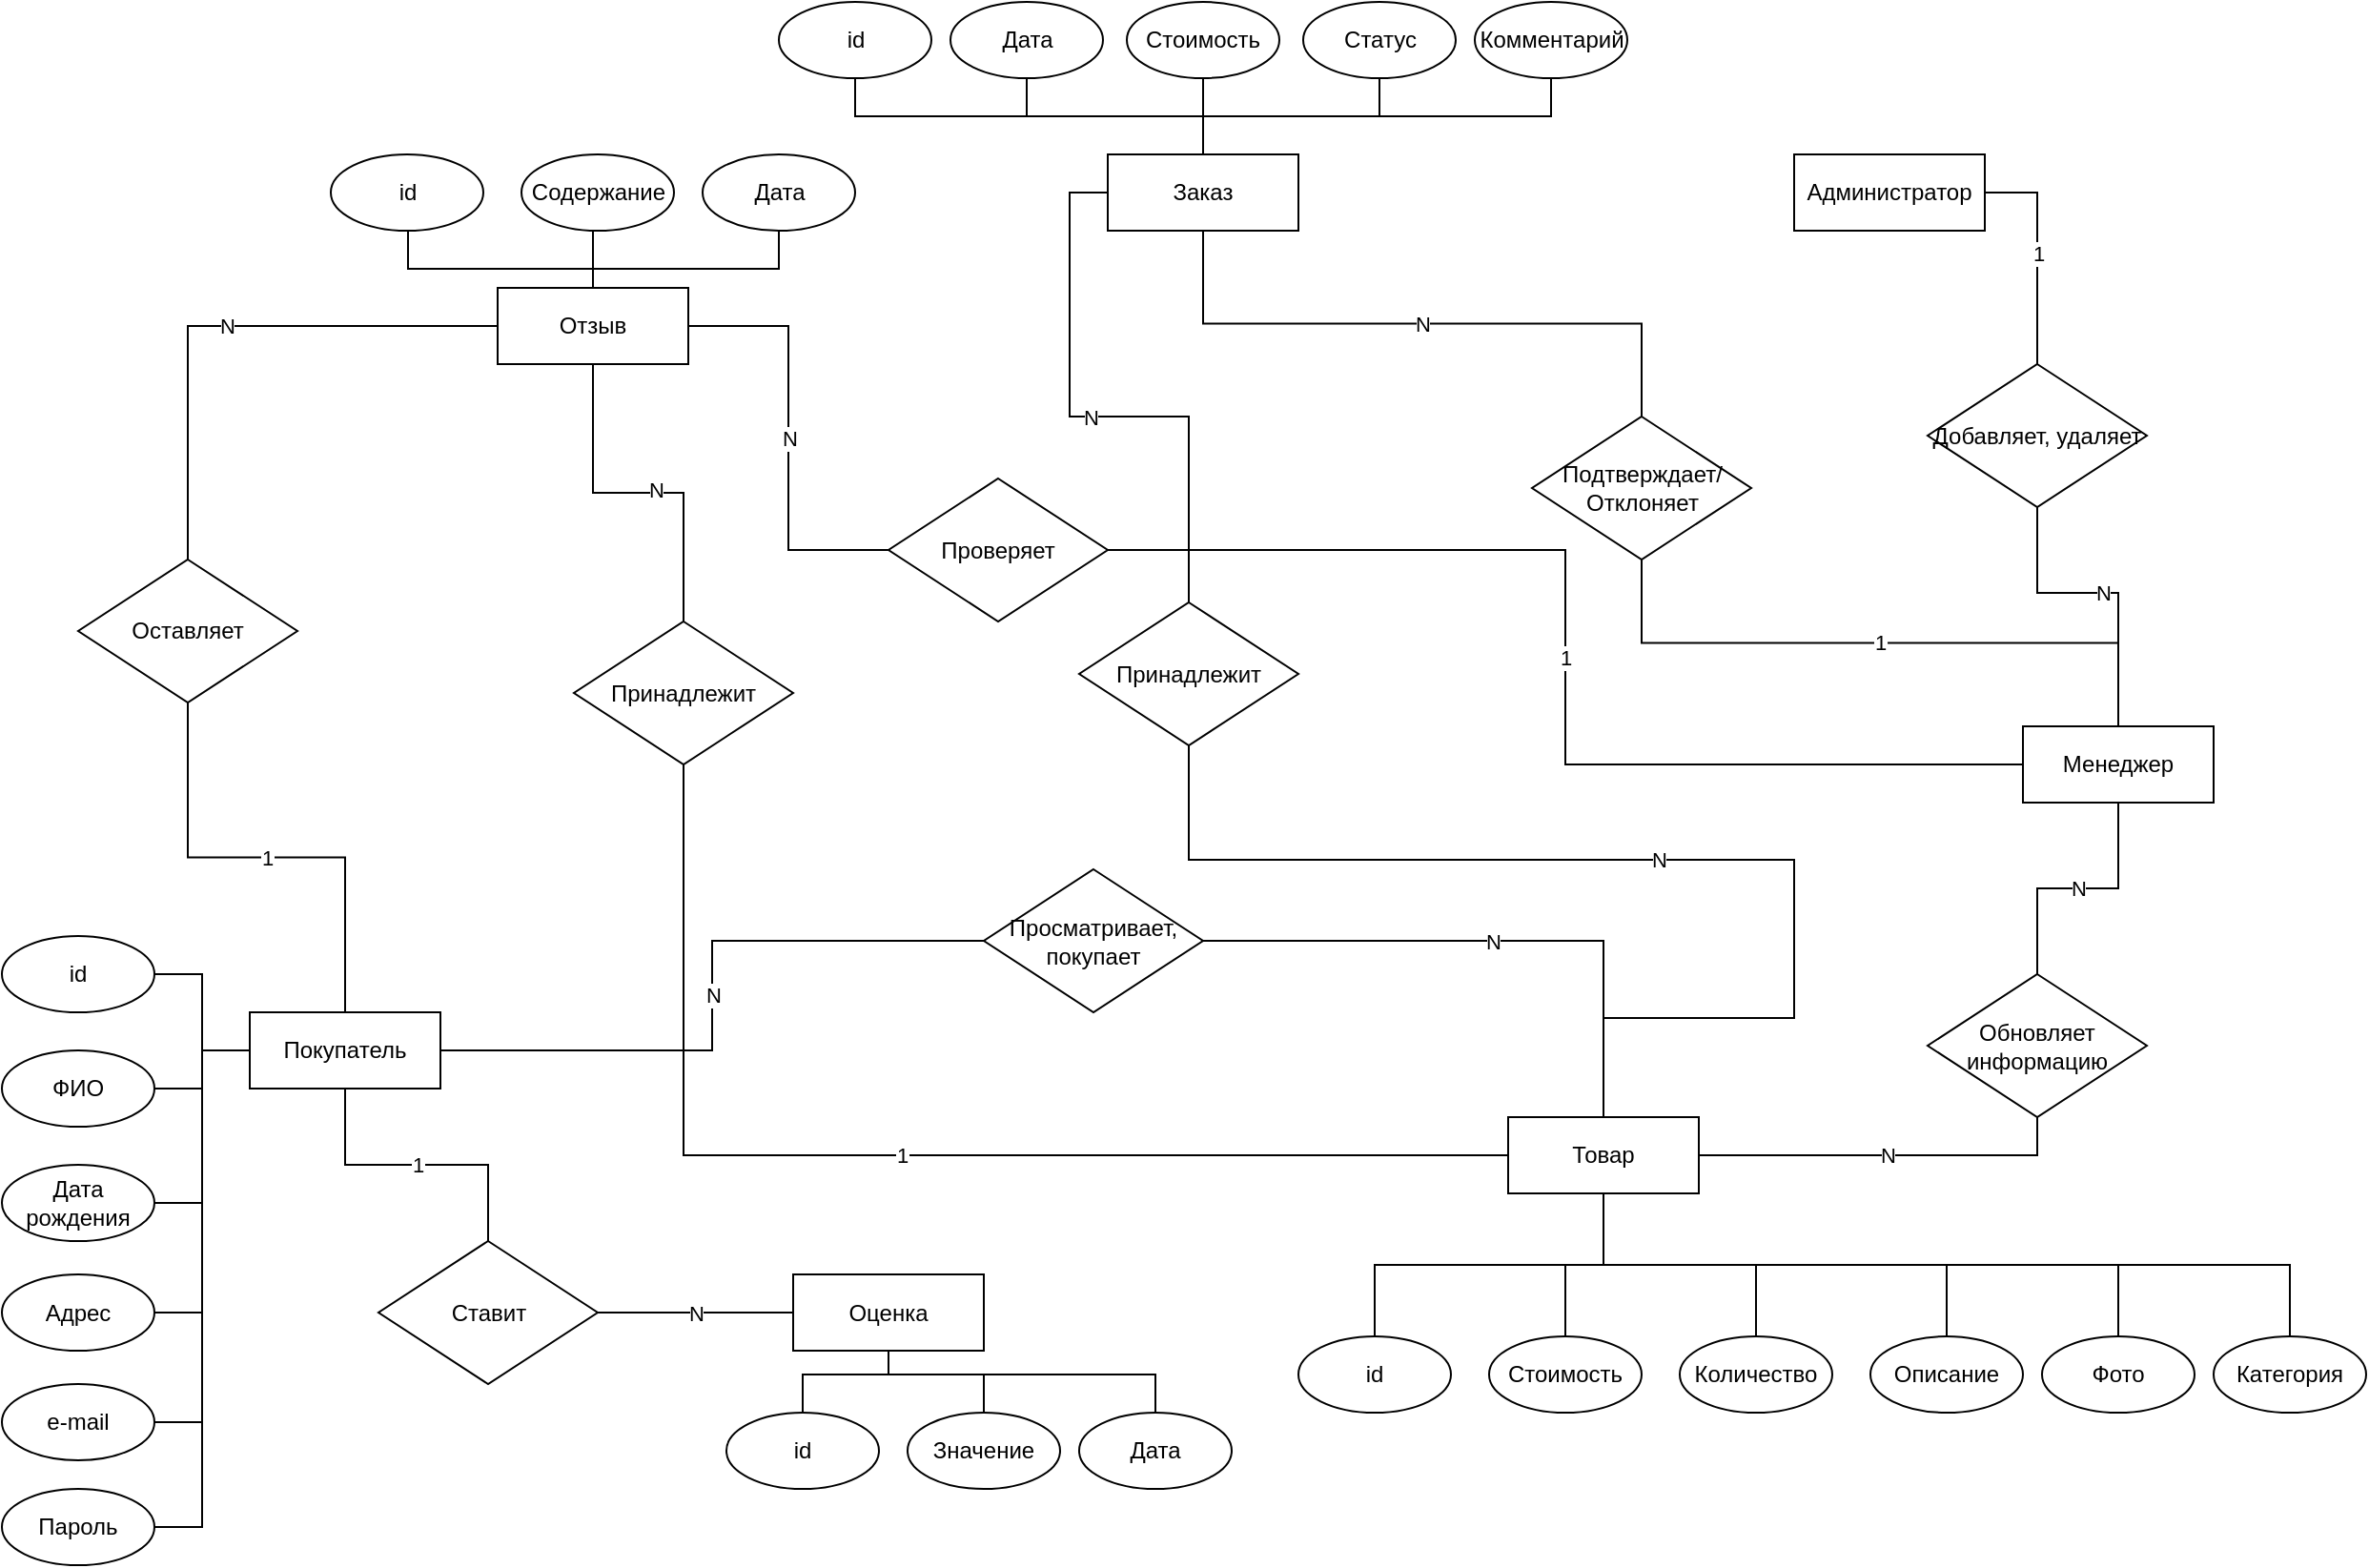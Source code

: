 <mxfile version="18.0.4" type="device"><diagram name="Page-1" id="42789a77-a242-8287-6e28-9cd8cfd52e62"><mxGraphModel dx="1718" dy="1838" grid="1" gridSize="10" guides="1" tooltips="1" connect="1" arrows="1" fold="1" page="1" pageScale="1" pageWidth="1100" pageHeight="850" background="none" math="0" shadow="0"><root><mxCell id="0"/><mxCell id="1" parent="0"/><mxCell id="nDVz-EM4yHyyf1dGHAGH-12" value="N" style="edgeStyle=orthogonalEdgeStyle;rounded=0;orthogonalLoop=1;jettySize=auto;html=1;exitX=1;exitY=0.5;exitDx=0;exitDy=0;entryX=0;entryY=0.5;entryDx=0;entryDy=0;endArrow=none;endFill=0;" edge="1" parent="1" source="nDVz-EM4yHyyf1dGHAGH-1" target="nDVz-EM4yHyyf1dGHAGH-6"><mxGeometry relative="1" as="geometry"/></mxCell><mxCell id="nDVz-EM4yHyyf1dGHAGH-20" value="1" style="edgeStyle=orthogonalEdgeStyle;rounded=0;orthogonalLoop=1;jettySize=auto;html=1;exitX=0.5;exitY=0;exitDx=0;exitDy=0;entryX=0.5;entryY=1;entryDx=0;entryDy=0;endArrow=none;endFill=0;" edge="1" parent="1" source="nDVz-EM4yHyyf1dGHAGH-1" target="nDVz-EM4yHyyf1dGHAGH-19"><mxGeometry relative="1" as="geometry"/></mxCell><mxCell id="nDVz-EM4yHyyf1dGHAGH-24" value="1" style="edgeStyle=orthogonalEdgeStyle;rounded=0;orthogonalLoop=1;jettySize=auto;html=1;exitX=0.5;exitY=1;exitDx=0;exitDy=0;entryX=0.5;entryY=0;entryDx=0;entryDy=0;endArrow=none;endFill=0;" edge="1" parent="1" source="nDVz-EM4yHyyf1dGHAGH-1" target="nDVz-EM4yHyyf1dGHAGH-23"><mxGeometry relative="1" as="geometry"/></mxCell><mxCell id="nDVz-EM4yHyyf1dGHAGH-1" value="Покупатель" style="rounded=0;whiteSpace=wrap;html=1;" vertex="1" parent="1"><mxGeometry x="140" y="510" width="100" height="40" as="geometry"/></mxCell><mxCell id="nDVz-EM4yHyyf1dGHAGH-36" value="N" style="edgeStyle=orthogonalEdgeStyle;rounded=0;orthogonalLoop=1;jettySize=auto;html=1;entryX=0.5;entryY=1;entryDx=0;entryDy=0;endArrow=none;endFill=0;" edge="1" parent="1" source="nDVz-EM4yHyyf1dGHAGH-2" target="nDVz-EM4yHyyf1dGHAGH-34"><mxGeometry relative="1" as="geometry"><Array as="points"><mxPoint x="950" y="513"/><mxPoint x="950" y="430"/><mxPoint x="633" y="430"/></Array></mxGeometry></mxCell><mxCell id="nDVz-EM4yHyyf1dGHAGH-2" value="Товар" style="rounded=0;whiteSpace=wrap;html=1;" vertex="1" parent="1"><mxGeometry x="800" y="565" width="100" height="40" as="geometry"/></mxCell><mxCell id="nDVz-EM4yHyyf1dGHAGH-3" value="Заказ" style="rounded=0;whiteSpace=wrap;html=1;" vertex="1" parent="1"><mxGeometry x="590" y="60" width="100" height="40" as="geometry"/></mxCell><mxCell id="nDVz-EM4yHyyf1dGHAGH-48" style="edgeStyle=orthogonalEdgeStyle;rounded=0;orthogonalLoop=1;jettySize=auto;html=1;exitX=0.5;exitY=1;exitDx=0;exitDy=0;entryX=0.5;entryY=0;entryDx=0;entryDy=0;endArrow=none;endFill=0;" edge="1" parent="1" source="nDVz-EM4yHyyf1dGHAGH-4" target="nDVz-EM4yHyyf1dGHAGH-47"><mxGeometry relative="1" as="geometry"/></mxCell><mxCell id="nDVz-EM4yHyyf1dGHAGH-50" value="N" style="edgeLabel;html=1;align=center;verticalAlign=middle;resizable=0;points=[];" vertex="1" connectable="0" parent="nDVz-EM4yHyyf1dGHAGH-48"><mxGeometry x="0.1" y="2" relative="1" as="geometry"><mxPoint as="offset"/></mxGeometry></mxCell><mxCell id="nDVz-EM4yHyyf1dGHAGH-78" style="edgeStyle=orthogonalEdgeStyle;rounded=0;orthogonalLoop=1;jettySize=auto;html=1;exitX=0.5;exitY=0;exitDx=0;exitDy=0;entryX=0.5;entryY=1;entryDx=0;entryDy=0;endArrow=none;endFill=0;" edge="1" parent="1" source="nDVz-EM4yHyyf1dGHAGH-4" target="nDVz-EM4yHyyf1dGHAGH-72"><mxGeometry relative="1" as="geometry"><Array as="points"><mxPoint x="320" y="120"/><mxPoint x="223" y="120"/><mxPoint x="223" y="100"/></Array></mxGeometry></mxCell><mxCell id="nDVz-EM4yHyyf1dGHAGH-4" value="Отзыв" style="rounded=0;whiteSpace=wrap;html=1;" vertex="1" parent="1"><mxGeometry x="270" y="130" width="100" height="40" as="geometry"/></mxCell><mxCell id="nDVz-EM4yHyyf1dGHAGH-5" value="Оценка" style="rounded=0;whiteSpace=wrap;html=1;" vertex="1" parent="1"><mxGeometry x="425" y="647.5" width="100" height="40" as="geometry"/></mxCell><mxCell id="nDVz-EM4yHyyf1dGHAGH-10" value="N" style="edgeStyle=orthogonalEdgeStyle;rounded=0;orthogonalLoop=1;jettySize=auto;html=1;exitX=1;exitY=0.5;exitDx=0;exitDy=0;entryX=0.5;entryY=0;entryDx=0;entryDy=0;endArrow=none;endFill=0;" edge="1" parent="1" source="nDVz-EM4yHyyf1dGHAGH-6" target="nDVz-EM4yHyyf1dGHAGH-2"><mxGeometry relative="1" as="geometry"/></mxCell><mxCell id="nDVz-EM4yHyyf1dGHAGH-6" value="Просматривает, покупает" style="rhombus;whiteSpace=wrap;html=1;" vertex="1" parent="1"><mxGeometry x="525" y="435" width="115" height="75" as="geometry"/></mxCell><mxCell id="nDVz-EM4yHyyf1dGHAGH-29" value="1" style="edgeStyle=orthogonalEdgeStyle;rounded=0;orthogonalLoop=1;jettySize=auto;html=1;exitX=0;exitY=0.5;exitDx=0;exitDy=0;entryX=1;entryY=0.5;entryDx=0;entryDy=0;endArrow=none;endFill=0;" edge="1" parent="1" source="nDVz-EM4yHyyf1dGHAGH-7" target="nDVz-EM4yHyyf1dGHAGH-28"><mxGeometry relative="1" as="geometry"/></mxCell><mxCell id="nDVz-EM4yHyyf1dGHAGH-32" value="1" style="edgeStyle=orthogonalEdgeStyle;rounded=0;orthogonalLoop=1;jettySize=auto;html=1;exitX=0.5;exitY=0;exitDx=0;exitDy=0;entryX=0.5;entryY=1;entryDx=0;entryDy=0;endArrow=none;endFill=0;" edge="1" parent="1" source="nDVz-EM4yHyyf1dGHAGH-7" target="nDVz-EM4yHyyf1dGHAGH-31"><mxGeometry relative="1" as="geometry"/></mxCell><mxCell id="nDVz-EM4yHyyf1dGHAGH-39" value="N" style="edgeStyle=orthogonalEdgeStyle;rounded=0;orthogonalLoop=1;jettySize=auto;html=1;exitX=0.5;exitY=1;exitDx=0;exitDy=0;entryX=0.5;entryY=0;entryDx=0;entryDy=0;endArrow=none;endFill=0;" edge="1" parent="1" source="nDVz-EM4yHyyf1dGHAGH-7" target="nDVz-EM4yHyyf1dGHAGH-38"><mxGeometry relative="1" as="geometry"/></mxCell><mxCell id="nDVz-EM4yHyyf1dGHAGH-7" value="Менеджер" style="rounded=0;whiteSpace=wrap;html=1;" vertex="1" parent="1"><mxGeometry x="1070" y="360" width="100" height="40" as="geometry"/></mxCell><mxCell id="nDVz-EM4yHyyf1dGHAGH-15" value="1" style="edgeStyle=orthogonalEdgeStyle;rounded=0;orthogonalLoop=1;jettySize=auto;html=1;exitX=1;exitY=0.5;exitDx=0;exitDy=0;entryX=0.5;entryY=0;entryDx=0;entryDy=0;endArrow=none;endFill=0;" edge="1" parent="1" source="nDVz-EM4yHyyf1dGHAGH-8" target="nDVz-EM4yHyyf1dGHAGH-14"><mxGeometry relative="1" as="geometry"/></mxCell><mxCell id="nDVz-EM4yHyyf1dGHAGH-8" value="Администратор" style="rounded=0;whiteSpace=wrap;html=1;" vertex="1" parent="1"><mxGeometry x="950" y="60" width="100" height="40" as="geometry"/></mxCell><mxCell id="nDVz-EM4yHyyf1dGHAGH-18" value="N" style="edgeStyle=orthogonalEdgeStyle;rounded=0;orthogonalLoop=1;jettySize=auto;html=1;exitX=0.5;exitY=1;exitDx=0;exitDy=0;entryX=0.5;entryY=0;entryDx=0;entryDy=0;endArrow=none;endFill=0;" edge="1" parent="1" source="nDVz-EM4yHyyf1dGHAGH-14" target="nDVz-EM4yHyyf1dGHAGH-7"><mxGeometry relative="1" as="geometry"><Array as="points"><mxPoint x="1077" y="290"/><mxPoint x="1120" y="290"/></Array></mxGeometry></mxCell><mxCell id="nDVz-EM4yHyyf1dGHAGH-14" value="Добавляет, удаляет" style="rhombus;whiteSpace=wrap;html=1;" vertex="1" parent="1"><mxGeometry x="1020" y="170" width="115" height="75" as="geometry"/></mxCell><mxCell id="nDVz-EM4yHyyf1dGHAGH-21" value="N" style="edgeStyle=orthogonalEdgeStyle;rounded=0;orthogonalLoop=1;jettySize=auto;html=1;exitX=0.5;exitY=0;exitDx=0;exitDy=0;entryX=0;entryY=0.5;entryDx=0;entryDy=0;endArrow=none;endFill=0;" edge="1" parent="1" source="nDVz-EM4yHyyf1dGHAGH-19" target="nDVz-EM4yHyyf1dGHAGH-4"><mxGeometry relative="1" as="geometry"/></mxCell><mxCell id="nDVz-EM4yHyyf1dGHAGH-19" value="Оставляет" style="rhombus;whiteSpace=wrap;html=1;" vertex="1" parent="1"><mxGeometry x="50" y="272.5" width="115" height="75" as="geometry"/></mxCell><mxCell id="nDVz-EM4yHyyf1dGHAGH-25" value="N" style="edgeStyle=orthogonalEdgeStyle;rounded=0;orthogonalLoop=1;jettySize=auto;html=1;exitX=1;exitY=0.5;exitDx=0;exitDy=0;entryX=0;entryY=0.5;entryDx=0;entryDy=0;endArrow=none;endFill=0;" edge="1" parent="1" source="nDVz-EM4yHyyf1dGHAGH-23" target="nDVz-EM4yHyyf1dGHAGH-5"><mxGeometry relative="1" as="geometry"/></mxCell><mxCell id="nDVz-EM4yHyyf1dGHAGH-23" value="Ставит" style="rhombus;whiteSpace=wrap;html=1;" vertex="1" parent="1"><mxGeometry x="207.5" y="630" width="115" height="75" as="geometry"/></mxCell><mxCell id="nDVz-EM4yHyyf1dGHAGH-30" value="N" style="edgeStyle=orthogonalEdgeStyle;rounded=0;orthogonalLoop=1;jettySize=auto;html=1;exitX=0;exitY=0.5;exitDx=0;exitDy=0;entryX=1;entryY=0.5;entryDx=0;entryDy=0;endArrow=none;endFill=0;" edge="1" parent="1" source="nDVz-EM4yHyyf1dGHAGH-28" target="nDVz-EM4yHyyf1dGHAGH-4"><mxGeometry relative="1" as="geometry"/></mxCell><mxCell id="nDVz-EM4yHyyf1dGHAGH-28" value="Проверяет" style="rhombus;whiteSpace=wrap;html=1;" vertex="1" parent="1"><mxGeometry x="475" y="230" width="115" height="75" as="geometry"/></mxCell><mxCell id="nDVz-EM4yHyyf1dGHAGH-33" value="N" style="edgeStyle=orthogonalEdgeStyle;rounded=0;orthogonalLoop=1;jettySize=auto;html=1;exitX=0.5;exitY=0;exitDx=0;exitDy=0;entryX=0.5;entryY=1;entryDx=0;entryDy=0;endArrow=none;endFill=0;" edge="1" parent="1" source="nDVz-EM4yHyyf1dGHAGH-31" target="nDVz-EM4yHyyf1dGHAGH-3"><mxGeometry relative="1" as="geometry"/></mxCell><mxCell id="nDVz-EM4yHyyf1dGHAGH-31" value="Подтверждает/Отклоняет" style="rhombus;whiteSpace=wrap;html=1;" vertex="1" parent="1"><mxGeometry x="812.5" y="197.5" width="115" height="75" as="geometry"/></mxCell><mxCell id="nDVz-EM4yHyyf1dGHAGH-37" value="N" style="edgeStyle=orthogonalEdgeStyle;rounded=0;orthogonalLoop=1;jettySize=auto;html=1;exitX=0.5;exitY=0;exitDx=0;exitDy=0;entryX=0;entryY=0.5;entryDx=0;entryDy=0;endArrow=none;endFill=0;" edge="1" parent="1" source="nDVz-EM4yHyyf1dGHAGH-34" target="nDVz-EM4yHyyf1dGHAGH-3"><mxGeometry relative="1" as="geometry"/></mxCell><mxCell id="nDVz-EM4yHyyf1dGHAGH-34" value="Принадлежит" style="rhombus;whiteSpace=wrap;html=1;" vertex="1" parent="1"><mxGeometry x="575" y="295" width="115" height="75" as="geometry"/></mxCell><mxCell id="nDVz-EM4yHyyf1dGHAGH-40" value="N" style="edgeStyle=orthogonalEdgeStyle;rounded=0;orthogonalLoop=1;jettySize=auto;html=1;exitX=0.5;exitY=1;exitDx=0;exitDy=0;entryX=1;entryY=0.5;entryDx=0;entryDy=0;endArrow=none;endFill=0;" edge="1" parent="1" source="nDVz-EM4yHyyf1dGHAGH-38" target="nDVz-EM4yHyyf1dGHAGH-2"><mxGeometry relative="1" as="geometry"/></mxCell><mxCell id="nDVz-EM4yHyyf1dGHAGH-38" value="Обновляет информацию" style="rhombus;whiteSpace=wrap;html=1;" vertex="1" parent="1"><mxGeometry x="1020" y="490" width="115" height="75" as="geometry"/></mxCell><mxCell id="nDVz-EM4yHyyf1dGHAGH-51" style="edgeStyle=orthogonalEdgeStyle;rounded=0;orthogonalLoop=1;jettySize=auto;html=1;exitX=0.5;exitY=0;exitDx=0;exitDy=0;entryX=0.5;entryY=1;entryDx=0;entryDy=0;endArrow=none;endFill=0;" edge="1" parent="1" source="nDVz-EM4yHyyf1dGHAGH-41" target="nDVz-EM4yHyyf1dGHAGH-2"><mxGeometry relative="1" as="geometry"/></mxCell><mxCell id="nDVz-EM4yHyyf1dGHAGH-41" value="id" style="ellipse;whiteSpace=wrap;html=1;" vertex="1" parent="1"><mxGeometry x="690" y="680" width="80" height="40" as="geometry"/></mxCell><mxCell id="nDVz-EM4yHyyf1dGHAGH-52" style="edgeStyle=orthogonalEdgeStyle;rounded=0;orthogonalLoop=1;jettySize=auto;html=1;exitX=0.5;exitY=0;exitDx=0;exitDy=0;endArrow=none;endFill=0;" edge="1" parent="1" source="nDVz-EM4yHyyf1dGHAGH-42" target="nDVz-EM4yHyyf1dGHAGH-2"><mxGeometry relative="1" as="geometry"/></mxCell><mxCell id="nDVz-EM4yHyyf1dGHAGH-42" value="Стоимость" style="ellipse;whiteSpace=wrap;html=1;" vertex="1" parent="1"><mxGeometry x="790" y="680" width="80" height="40" as="geometry"/></mxCell><mxCell id="nDVz-EM4yHyyf1dGHAGH-53" style="edgeStyle=orthogonalEdgeStyle;rounded=0;orthogonalLoop=1;jettySize=auto;html=1;exitX=0.5;exitY=0;exitDx=0;exitDy=0;endArrow=none;endFill=0;" edge="1" parent="1" source="nDVz-EM4yHyyf1dGHAGH-43" target="nDVz-EM4yHyyf1dGHAGH-2"><mxGeometry relative="1" as="geometry"/></mxCell><mxCell id="nDVz-EM4yHyyf1dGHAGH-43" value="Количество" style="ellipse;whiteSpace=wrap;html=1;" vertex="1" parent="1"><mxGeometry x="890" y="680" width="80" height="40" as="geometry"/></mxCell><mxCell id="nDVz-EM4yHyyf1dGHAGH-54" style="edgeStyle=orthogonalEdgeStyle;rounded=0;orthogonalLoop=1;jettySize=auto;html=1;exitX=0.5;exitY=0;exitDx=0;exitDy=0;endArrow=none;endFill=0;" edge="1" parent="1" source="nDVz-EM4yHyyf1dGHAGH-44" target="nDVz-EM4yHyyf1dGHAGH-2"><mxGeometry relative="1" as="geometry"/></mxCell><mxCell id="nDVz-EM4yHyyf1dGHAGH-44" value="Описание" style="ellipse;whiteSpace=wrap;html=1;" vertex="1" parent="1"><mxGeometry x="990" y="680" width="80" height="40" as="geometry"/></mxCell><mxCell id="nDVz-EM4yHyyf1dGHAGH-55" style="edgeStyle=orthogonalEdgeStyle;rounded=0;orthogonalLoop=1;jettySize=auto;html=1;exitX=0.5;exitY=0;exitDx=0;exitDy=0;endArrow=none;endFill=0;" edge="1" parent="1" source="nDVz-EM4yHyyf1dGHAGH-45" target="nDVz-EM4yHyyf1dGHAGH-2"><mxGeometry relative="1" as="geometry"/></mxCell><mxCell id="nDVz-EM4yHyyf1dGHAGH-45" value="Фото" style="ellipse;whiteSpace=wrap;html=1;" vertex="1" parent="1"><mxGeometry x="1080" y="680" width="80" height="40" as="geometry"/></mxCell><mxCell id="nDVz-EM4yHyyf1dGHAGH-49" value="1" style="edgeStyle=orthogonalEdgeStyle;rounded=0;orthogonalLoop=1;jettySize=auto;html=1;exitX=0.5;exitY=1;exitDx=0;exitDy=0;entryX=0;entryY=0.5;entryDx=0;entryDy=0;endArrow=none;endFill=0;" edge="1" parent="1" source="nDVz-EM4yHyyf1dGHAGH-47" target="nDVz-EM4yHyyf1dGHAGH-2"><mxGeometry relative="1" as="geometry"/></mxCell><mxCell id="nDVz-EM4yHyyf1dGHAGH-47" value="Принадлежит" style="rhombus;whiteSpace=wrap;html=1;" vertex="1" parent="1"><mxGeometry x="310" y="305" width="115" height="75" as="geometry"/></mxCell><mxCell id="nDVz-EM4yHyyf1dGHAGH-58" style="edgeStyle=orthogonalEdgeStyle;rounded=0;orthogonalLoop=1;jettySize=auto;html=1;exitX=0.5;exitY=0;exitDx=0;exitDy=0;entryX=0.5;entryY=1;entryDx=0;entryDy=0;endArrow=none;endFill=0;" edge="1" parent="1" source="nDVz-EM4yHyyf1dGHAGH-56" target="nDVz-EM4yHyyf1dGHAGH-5"><mxGeometry relative="1" as="geometry"><Array as="points"><mxPoint x="430" y="700"/><mxPoint x="475" y="700"/></Array></mxGeometry></mxCell><mxCell id="nDVz-EM4yHyyf1dGHAGH-56" value="id" style="ellipse;whiteSpace=wrap;html=1;" vertex="1" parent="1"><mxGeometry x="390" y="720" width="80" height="40" as="geometry"/></mxCell><mxCell id="nDVz-EM4yHyyf1dGHAGH-59" style="edgeStyle=orthogonalEdgeStyle;rounded=0;orthogonalLoop=1;jettySize=auto;html=1;exitX=0.5;exitY=0;exitDx=0;exitDy=0;endArrow=none;endFill=0;" edge="1" parent="1" source="nDVz-EM4yHyyf1dGHAGH-57" target="nDVz-EM4yHyyf1dGHAGH-5"><mxGeometry relative="1" as="geometry"/></mxCell><mxCell id="nDVz-EM4yHyyf1dGHAGH-57" value="Значение" style="ellipse;whiteSpace=wrap;html=1;" vertex="1" parent="1"><mxGeometry x="485" y="720" width="80" height="40" as="geometry"/></mxCell><mxCell id="nDVz-EM4yHyyf1dGHAGH-65" style="edgeStyle=orthogonalEdgeStyle;rounded=0;orthogonalLoop=1;jettySize=auto;html=1;exitX=1;exitY=0.5;exitDx=0;exitDy=0;entryX=0;entryY=0.5;entryDx=0;entryDy=0;endArrow=none;endFill=0;" edge="1" parent="1" source="nDVz-EM4yHyyf1dGHAGH-60" target="nDVz-EM4yHyyf1dGHAGH-1"><mxGeometry relative="1" as="geometry"/></mxCell><mxCell id="nDVz-EM4yHyyf1dGHAGH-60" value="id" style="ellipse;whiteSpace=wrap;html=1;" vertex="1" parent="1"><mxGeometry x="10" y="470" width="80" height="40" as="geometry"/></mxCell><mxCell id="nDVz-EM4yHyyf1dGHAGH-66" style="edgeStyle=orthogonalEdgeStyle;rounded=0;orthogonalLoop=1;jettySize=auto;html=1;exitX=1;exitY=0.5;exitDx=0;exitDy=0;endArrow=none;endFill=0;" edge="1" parent="1" source="nDVz-EM4yHyyf1dGHAGH-61" target="nDVz-EM4yHyyf1dGHAGH-1"><mxGeometry relative="1" as="geometry"/></mxCell><mxCell id="nDVz-EM4yHyyf1dGHAGH-61" value="ФИО" style="ellipse;whiteSpace=wrap;html=1;" vertex="1" parent="1"><mxGeometry x="10" y="530" width="80" height="40" as="geometry"/></mxCell><mxCell id="nDVz-EM4yHyyf1dGHAGH-69" style="edgeStyle=orthogonalEdgeStyle;rounded=0;orthogonalLoop=1;jettySize=auto;html=1;exitX=1;exitY=0.5;exitDx=0;exitDy=0;entryX=0;entryY=0.5;entryDx=0;entryDy=0;endArrow=none;endFill=0;" edge="1" parent="1" source="nDVz-EM4yHyyf1dGHAGH-62" target="nDVz-EM4yHyyf1dGHAGH-1"><mxGeometry relative="1" as="geometry"/></mxCell><mxCell id="nDVz-EM4yHyyf1dGHAGH-62" value="e-mail" style="ellipse;whiteSpace=wrap;html=1;" vertex="1" parent="1"><mxGeometry x="10" y="705" width="80" height="40" as="geometry"/></mxCell><mxCell id="nDVz-EM4yHyyf1dGHAGH-68" style="edgeStyle=orthogonalEdgeStyle;rounded=0;orthogonalLoop=1;jettySize=auto;html=1;exitX=1;exitY=0.5;exitDx=0;exitDy=0;entryX=0;entryY=0.5;entryDx=0;entryDy=0;endArrow=none;endFill=0;" edge="1" parent="1" source="nDVz-EM4yHyyf1dGHAGH-63" target="nDVz-EM4yHyyf1dGHAGH-1"><mxGeometry relative="1" as="geometry"/></mxCell><mxCell id="nDVz-EM4yHyyf1dGHAGH-63" value="Адрес" style="ellipse;whiteSpace=wrap;html=1;" vertex="1" parent="1"><mxGeometry x="10" y="647.5" width="80" height="40" as="geometry"/></mxCell><mxCell id="nDVz-EM4yHyyf1dGHAGH-67" style="edgeStyle=orthogonalEdgeStyle;rounded=0;orthogonalLoop=1;jettySize=auto;html=1;exitX=1;exitY=0.5;exitDx=0;exitDy=0;endArrow=none;endFill=0;entryX=0;entryY=0.5;entryDx=0;entryDy=0;" edge="1" parent="1" source="nDVz-EM4yHyyf1dGHAGH-64" target="nDVz-EM4yHyyf1dGHAGH-1"><mxGeometry relative="1" as="geometry"/></mxCell><mxCell id="nDVz-EM4yHyyf1dGHAGH-64" value="Дата рождения" style="ellipse;whiteSpace=wrap;html=1;" vertex="1" parent="1"><mxGeometry x="10" y="590" width="80" height="40" as="geometry"/></mxCell><mxCell id="nDVz-EM4yHyyf1dGHAGH-71" style="edgeStyle=orthogonalEdgeStyle;rounded=0;orthogonalLoop=1;jettySize=auto;html=1;exitX=1;exitY=0.5;exitDx=0;exitDy=0;entryX=0;entryY=0.5;entryDx=0;entryDy=0;endArrow=none;endFill=0;" edge="1" parent="1" source="nDVz-EM4yHyyf1dGHAGH-70" target="nDVz-EM4yHyyf1dGHAGH-1"><mxGeometry relative="1" as="geometry"/></mxCell><mxCell id="nDVz-EM4yHyyf1dGHAGH-70" value="Пароль" style="ellipse;whiteSpace=wrap;html=1;" vertex="1" parent="1"><mxGeometry x="10" y="760" width="80" height="40" as="geometry"/></mxCell><mxCell id="nDVz-EM4yHyyf1dGHAGH-72" value="id" style="ellipse;whiteSpace=wrap;html=1;" vertex="1" parent="1"><mxGeometry x="182.5" y="60" width="80" height="40" as="geometry"/></mxCell><mxCell id="nDVz-EM4yHyyf1dGHAGH-79" style="edgeStyle=orthogonalEdgeStyle;rounded=0;orthogonalLoop=1;jettySize=auto;html=1;exitX=0.5;exitY=1;exitDx=0;exitDy=0;entryX=0.5;entryY=0;entryDx=0;entryDy=0;endArrow=none;endFill=0;" edge="1" parent="1" source="nDVz-EM4yHyyf1dGHAGH-73" target="nDVz-EM4yHyyf1dGHAGH-4"><mxGeometry relative="1" as="geometry"/></mxCell><mxCell id="nDVz-EM4yHyyf1dGHAGH-73" value="Содержание" style="ellipse;whiteSpace=wrap;html=1;" vertex="1" parent="1"><mxGeometry x="282.5" y="60" width="80" height="40" as="geometry"/></mxCell><mxCell id="nDVz-EM4yHyyf1dGHAGH-80" style="edgeStyle=orthogonalEdgeStyle;rounded=0;orthogonalLoop=1;jettySize=auto;html=1;exitX=0.5;exitY=1;exitDx=0;exitDy=0;endArrow=none;endFill=0;" edge="1" parent="1" source="nDVz-EM4yHyyf1dGHAGH-74"><mxGeometry relative="1" as="geometry"><mxPoint x="320" y="130" as="targetPoint"/><Array as="points"><mxPoint x="417" y="120"/><mxPoint x="320" y="120"/></Array></mxGeometry></mxCell><mxCell id="nDVz-EM4yHyyf1dGHAGH-74" value="Дата" style="ellipse;whiteSpace=wrap;html=1;" vertex="1" parent="1"><mxGeometry x="377.5" y="60" width="80" height="40" as="geometry"/></mxCell><mxCell id="nDVz-EM4yHyyf1dGHAGH-93" style="edgeStyle=orthogonalEdgeStyle;rounded=0;orthogonalLoop=1;jettySize=auto;html=1;exitX=0.5;exitY=1;exitDx=0;exitDy=0;entryX=0.5;entryY=0;entryDx=0;entryDy=0;endArrow=none;endFill=0;" edge="1" parent="1" source="nDVz-EM4yHyyf1dGHAGH-82" target="nDVz-EM4yHyyf1dGHAGH-3"><mxGeometry relative="1" as="geometry"/></mxCell><mxCell id="nDVz-EM4yHyyf1dGHAGH-82" value="id" style="ellipse;whiteSpace=wrap;html=1;" vertex="1" parent="1"><mxGeometry x="417.5" y="-20" width="80" height="40" as="geometry"/></mxCell><mxCell id="nDVz-EM4yHyyf1dGHAGH-92" style="edgeStyle=orthogonalEdgeStyle;rounded=0;orthogonalLoop=1;jettySize=auto;html=1;exitX=0.5;exitY=1;exitDx=0;exitDy=0;entryX=0.5;entryY=0;entryDx=0;entryDy=0;endArrow=none;endFill=0;" edge="1" parent="1" source="nDVz-EM4yHyyf1dGHAGH-84" target="nDVz-EM4yHyyf1dGHAGH-3"><mxGeometry relative="1" as="geometry"/></mxCell><mxCell id="nDVz-EM4yHyyf1dGHAGH-84" value="Дата" style="ellipse;whiteSpace=wrap;html=1;" vertex="1" parent="1"><mxGeometry x="507.5" y="-20" width="80" height="40" as="geometry"/></mxCell><mxCell id="nDVz-EM4yHyyf1dGHAGH-91" style="edgeStyle=orthogonalEdgeStyle;rounded=0;orthogonalLoop=1;jettySize=auto;html=1;exitX=0.5;exitY=1;exitDx=0;exitDy=0;entryX=0.5;entryY=0;entryDx=0;entryDy=0;endArrow=none;endFill=0;" edge="1" parent="1" source="nDVz-EM4yHyyf1dGHAGH-85" target="nDVz-EM4yHyyf1dGHAGH-3"><mxGeometry relative="1" as="geometry"/></mxCell><mxCell id="nDVz-EM4yHyyf1dGHAGH-85" value="Стоимость" style="ellipse;whiteSpace=wrap;html=1;" vertex="1" parent="1"><mxGeometry x="600" y="-20" width="80" height="40" as="geometry"/></mxCell><mxCell id="nDVz-EM4yHyyf1dGHAGH-90" style="edgeStyle=orthogonalEdgeStyle;rounded=0;orthogonalLoop=1;jettySize=auto;html=1;exitX=0.5;exitY=1;exitDx=0;exitDy=0;entryX=0.5;entryY=0;entryDx=0;entryDy=0;endArrow=none;endFill=0;" edge="1" parent="1" source="nDVz-EM4yHyyf1dGHAGH-86" target="nDVz-EM4yHyyf1dGHAGH-3"><mxGeometry relative="1" as="geometry"/></mxCell><mxCell id="nDVz-EM4yHyyf1dGHAGH-86" value="Статус" style="ellipse;whiteSpace=wrap;html=1;" vertex="1" parent="1"><mxGeometry x="692.5" y="-20" width="80" height="40" as="geometry"/></mxCell><mxCell id="nDVz-EM4yHyyf1dGHAGH-94" style="edgeStyle=orthogonalEdgeStyle;rounded=0;orthogonalLoop=1;jettySize=auto;html=1;exitX=0.5;exitY=1;exitDx=0;exitDy=0;entryX=0.5;entryY=0;entryDx=0;entryDy=0;endArrow=none;endFill=0;" edge="1" parent="1" source="nDVz-EM4yHyyf1dGHAGH-87" target="nDVz-EM4yHyyf1dGHAGH-3"><mxGeometry relative="1" as="geometry"/></mxCell><mxCell id="nDVz-EM4yHyyf1dGHAGH-87" value="Комментарий" style="ellipse;whiteSpace=wrap;html=1;" vertex="1" parent="1"><mxGeometry x="782.5" y="-20" width="80" height="40" as="geometry"/></mxCell><mxCell id="nDVz-EM4yHyyf1dGHAGH-97" style="edgeStyle=orthogonalEdgeStyle;rounded=0;orthogonalLoop=1;jettySize=auto;html=1;exitX=0.5;exitY=0;exitDx=0;exitDy=0;entryX=0.5;entryY=1;entryDx=0;entryDy=0;endArrow=none;endFill=0;" edge="1" parent="1" source="nDVz-EM4yHyyf1dGHAGH-96" target="nDVz-EM4yHyyf1dGHAGH-5"><mxGeometry relative="1" as="geometry"><Array as="points"><mxPoint x="615" y="700"/><mxPoint x="475" y="700"/></Array></mxGeometry></mxCell><mxCell id="nDVz-EM4yHyyf1dGHAGH-96" value="Дата" style="ellipse;whiteSpace=wrap;html=1;" vertex="1" parent="1"><mxGeometry x="575" y="720" width="80" height="40" as="geometry"/></mxCell><mxCell id="nDVz-EM4yHyyf1dGHAGH-99" style="edgeStyle=orthogonalEdgeStyle;rounded=0;orthogonalLoop=1;jettySize=auto;html=1;exitX=0.5;exitY=0;exitDx=0;exitDy=0;entryX=0.5;entryY=1;entryDx=0;entryDy=0;endArrow=none;endFill=0;" edge="1" parent="1" source="nDVz-EM4yHyyf1dGHAGH-98" target="nDVz-EM4yHyyf1dGHAGH-2"><mxGeometry relative="1" as="geometry"/></mxCell><mxCell id="nDVz-EM4yHyyf1dGHAGH-98" value="Категория" style="ellipse;whiteSpace=wrap;html=1;" vertex="1" parent="1"><mxGeometry x="1170" y="680" width="80" height="40" as="geometry"/></mxCell></root></mxGraphModel></diagram></mxfile>